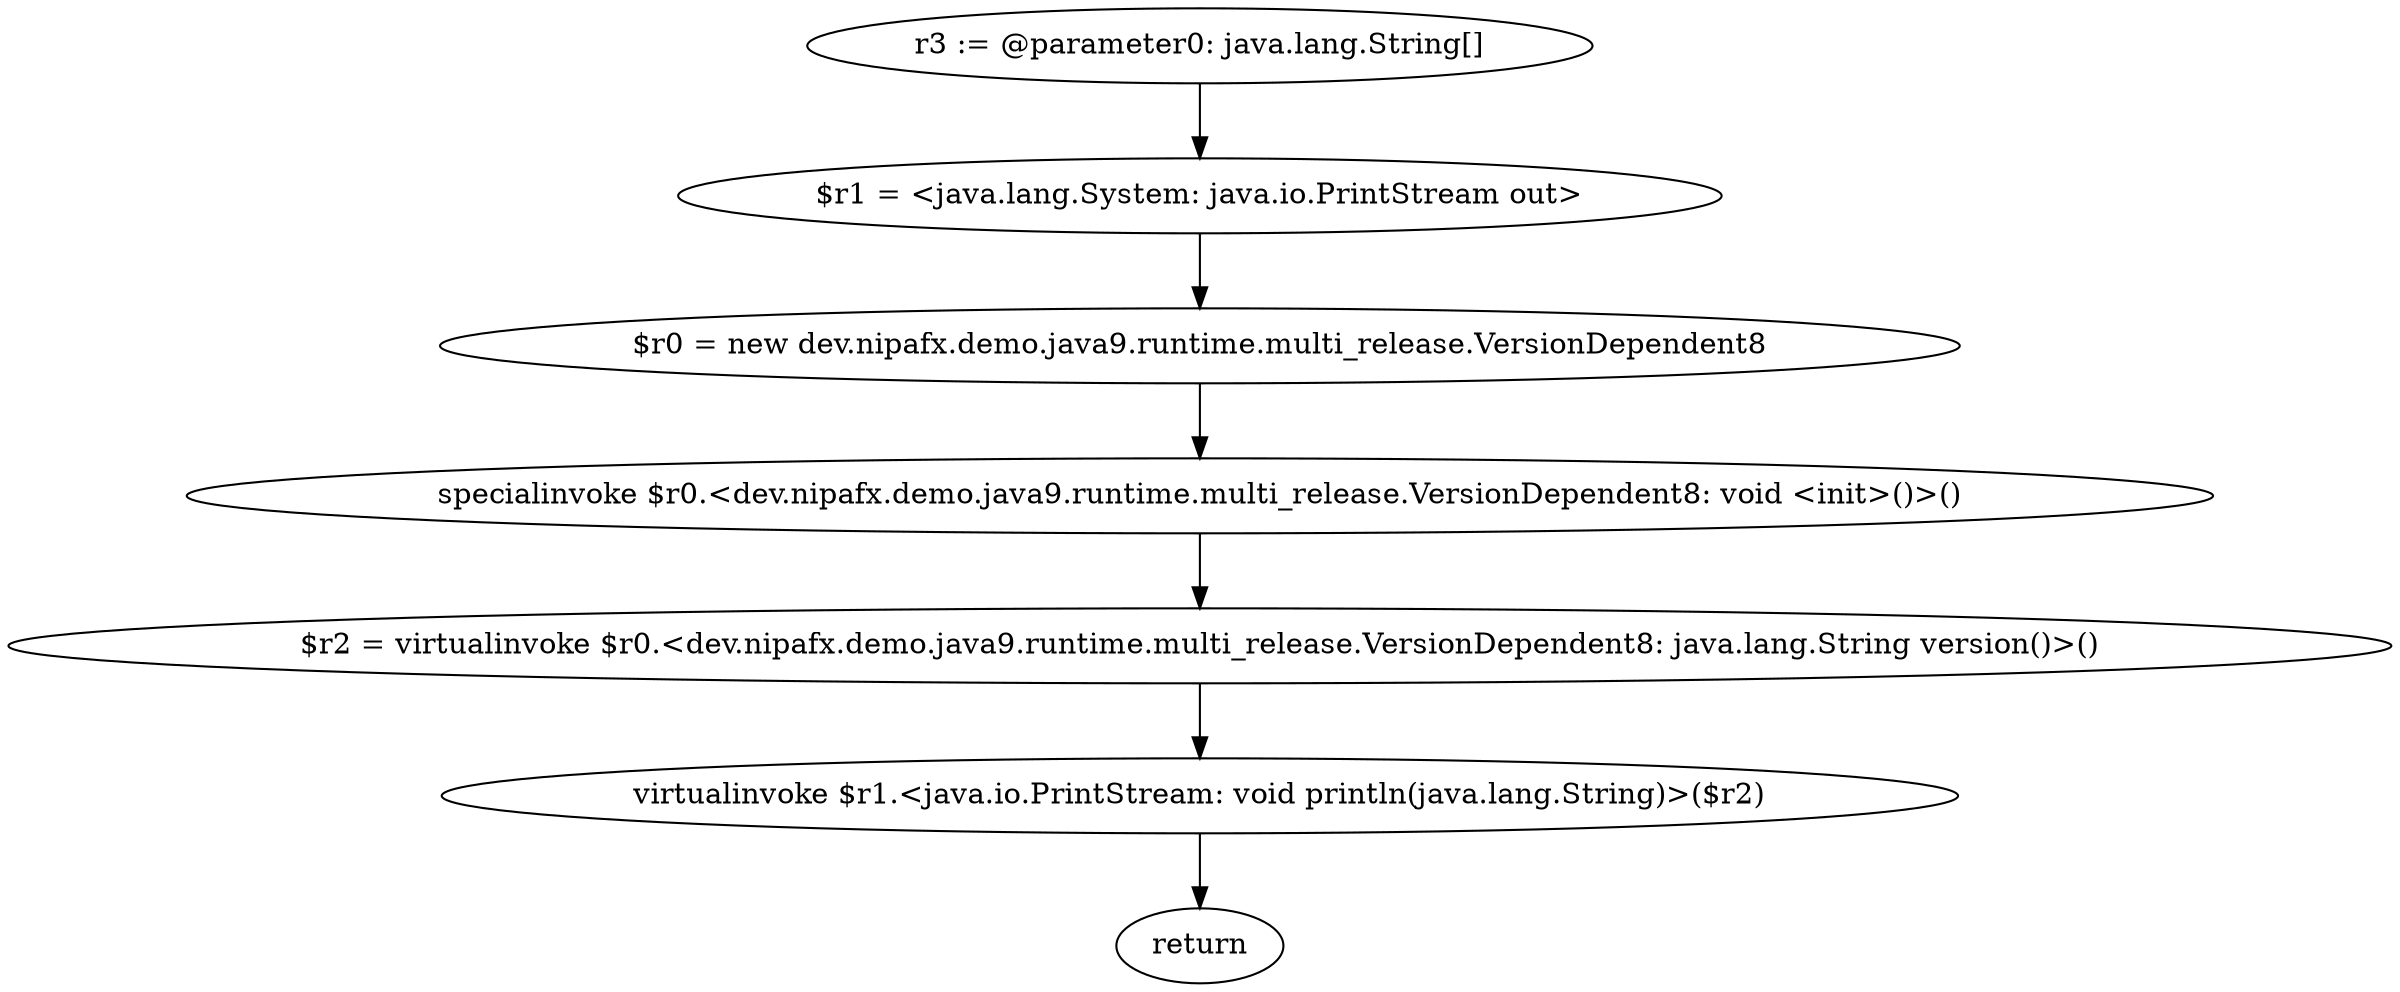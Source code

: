 digraph "unitGraph" {
    "r3 := @parameter0: java.lang.String[]"
    "$r1 = <java.lang.System: java.io.PrintStream out>"
    "$r0 = new dev.nipafx.demo.java9.runtime.multi_release.VersionDependent8"
    "specialinvoke $r0.<dev.nipafx.demo.java9.runtime.multi_release.VersionDependent8: void <init>()>()"
    "$r2 = virtualinvoke $r0.<dev.nipafx.demo.java9.runtime.multi_release.VersionDependent8: java.lang.String version()>()"
    "virtualinvoke $r1.<java.io.PrintStream: void println(java.lang.String)>($r2)"
    "return"
    "r3 := @parameter0: java.lang.String[]"->"$r1 = <java.lang.System: java.io.PrintStream out>";
    "$r1 = <java.lang.System: java.io.PrintStream out>"->"$r0 = new dev.nipafx.demo.java9.runtime.multi_release.VersionDependent8";
    "$r0 = new dev.nipafx.demo.java9.runtime.multi_release.VersionDependent8"->"specialinvoke $r0.<dev.nipafx.demo.java9.runtime.multi_release.VersionDependent8: void <init>()>()";
    "specialinvoke $r0.<dev.nipafx.demo.java9.runtime.multi_release.VersionDependent8: void <init>()>()"->"$r2 = virtualinvoke $r0.<dev.nipafx.demo.java9.runtime.multi_release.VersionDependent8: java.lang.String version()>()";
    "$r2 = virtualinvoke $r0.<dev.nipafx.demo.java9.runtime.multi_release.VersionDependent8: java.lang.String version()>()"->"virtualinvoke $r1.<java.io.PrintStream: void println(java.lang.String)>($r2)";
    "virtualinvoke $r1.<java.io.PrintStream: void println(java.lang.String)>($r2)"->"return";
}
